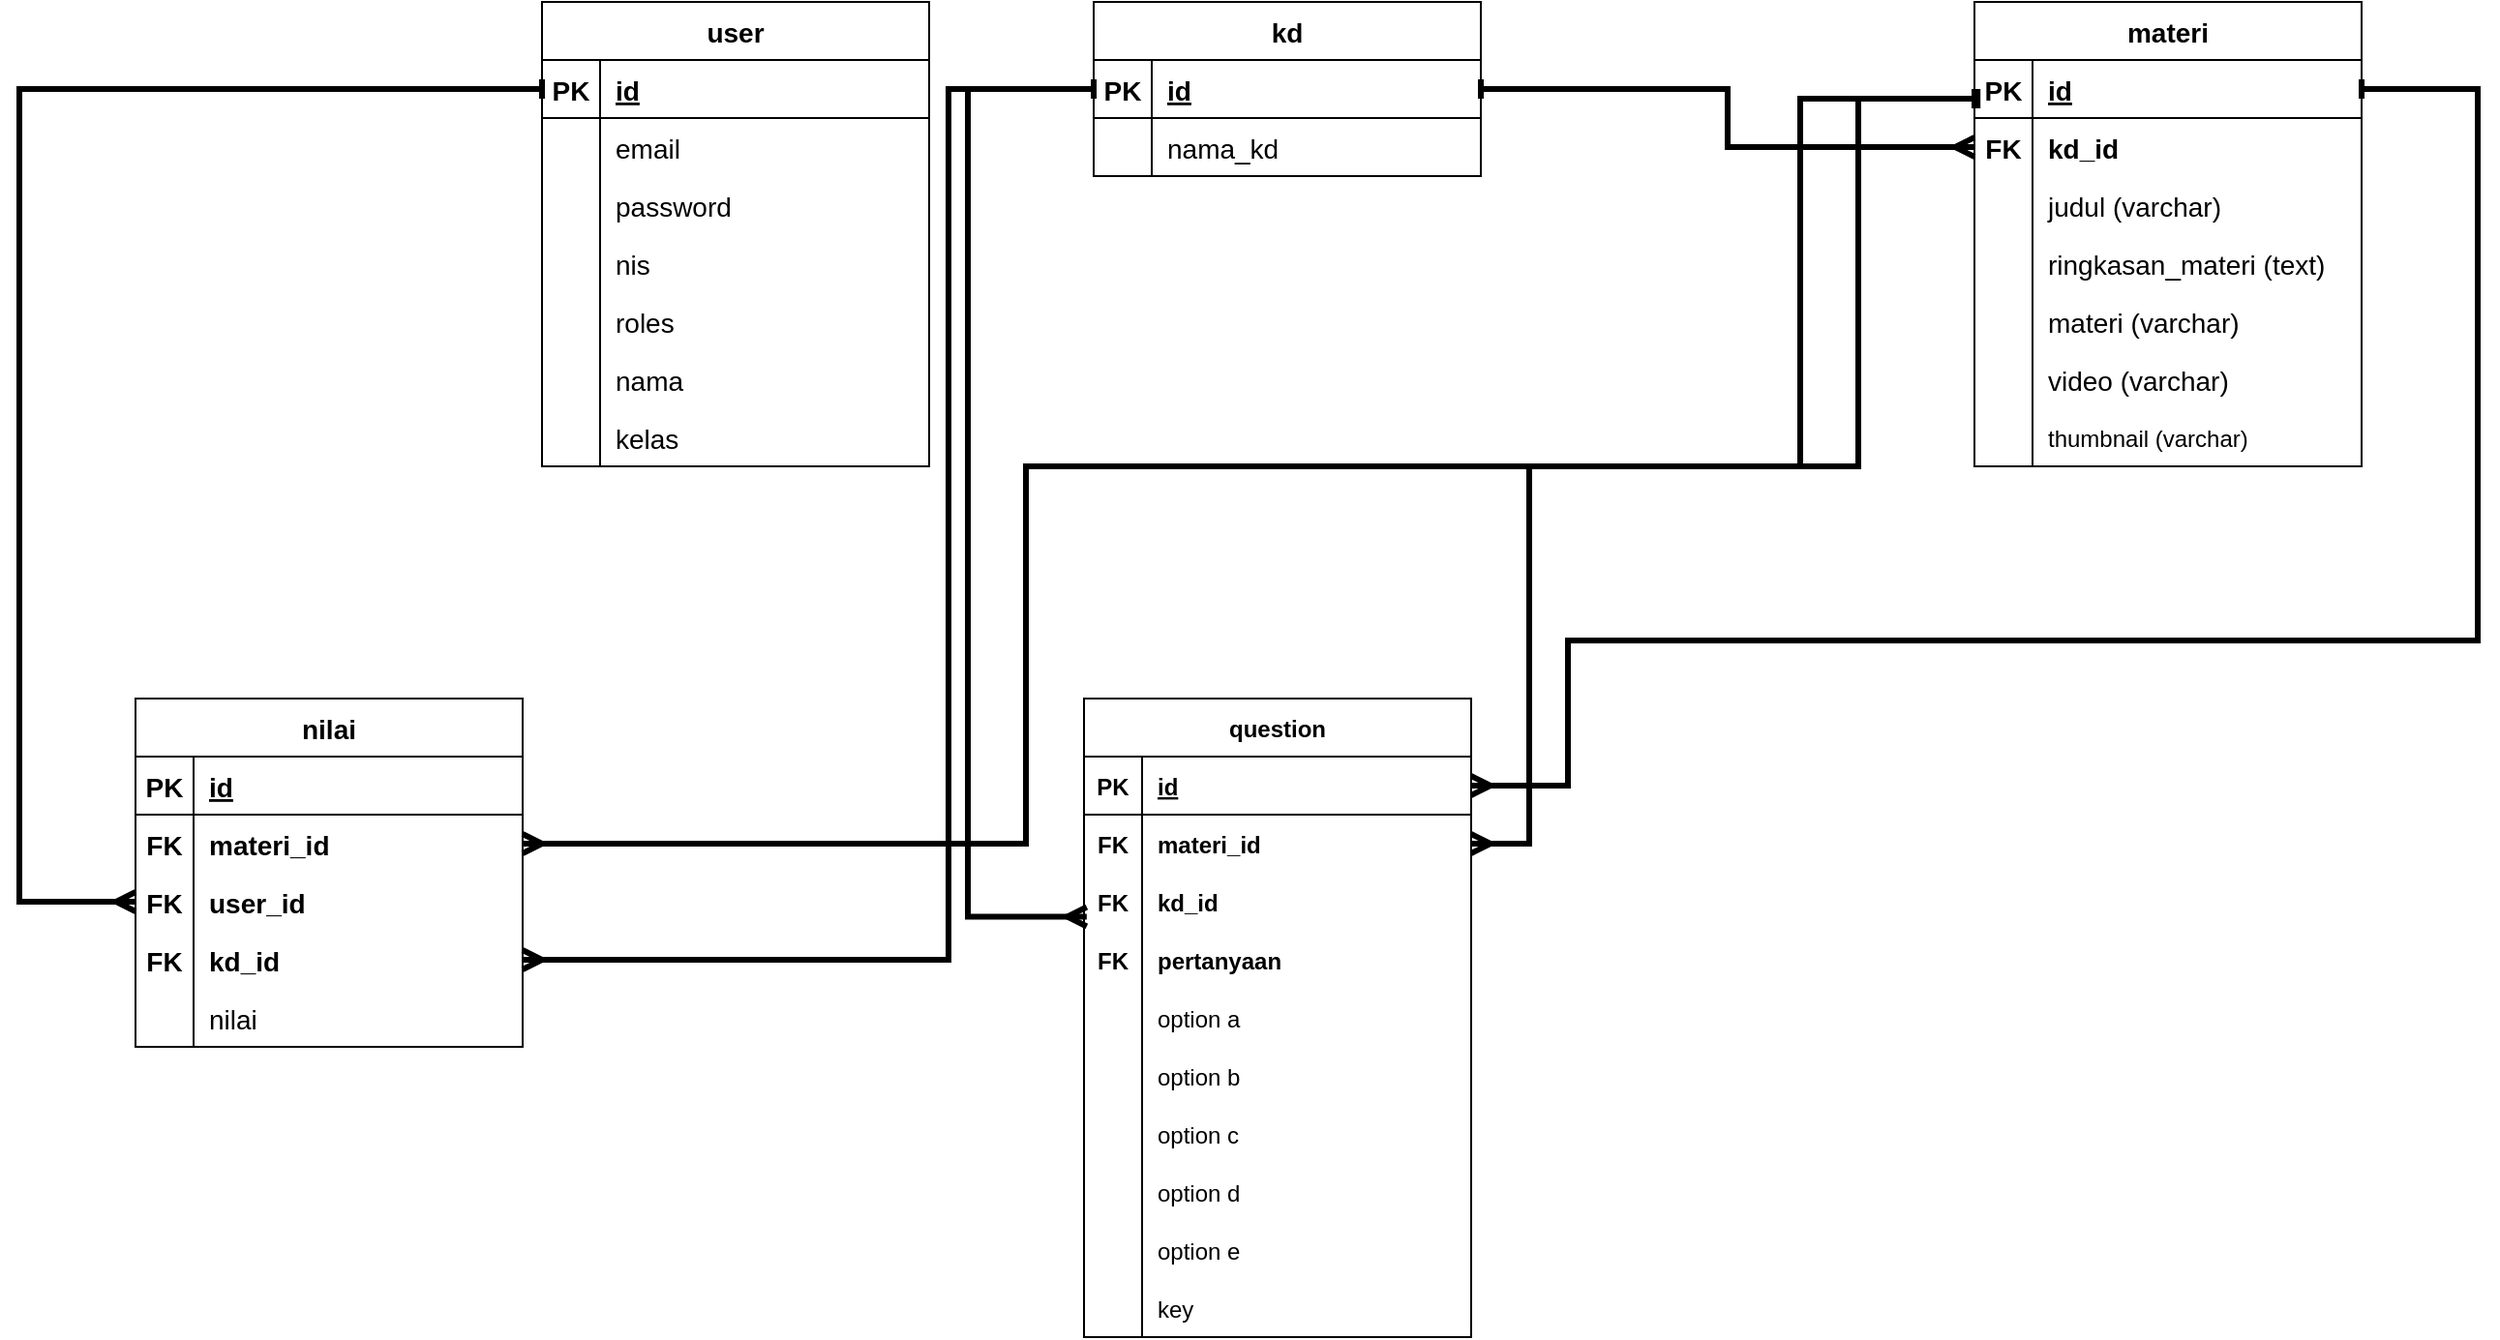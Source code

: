 <mxfile version="16.2.7" type="github">
  <diagram id="auhkhEdHnYrusPeIAhqE" name="Page-1">
    <mxGraphModel dx="2090" dy="703" grid="1" gridSize="10" guides="1" tooltips="1" connect="1" arrows="1" fold="1" page="1" pageScale="1" pageWidth="850" pageHeight="1100" math="0" shadow="0">
      <root>
        <mxCell id="0" />
        <mxCell id="1" parent="0" />
        <mxCell id="r26ibzcgUTYy3HdYwNPF-1" value="user" style="shape=table;startSize=30;container=1;collapsible=1;childLayout=tableLayout;fixedRows=1;rowLines=0;fontStyle=1;align=center;resizeLast=1;fontSize=14;" parent="1" vertex="1">
          <mxGeometry x="40" y="40" width="200" height="240" as="geometry" />
        </mxCell>
        <mxCell id="r26ibzcgUTYy3HdYwNPF-2" value="" style="shape=partialRectangle;collapsible=0;dropTarget=0;pointerEvents=0;fillColor=none;top=0;left=0;bottom=1;right=0;points=[[0,0.5],[1,0.5]];portConstraint=eastwest;fontSize=14;" parent="r26ibzcgUTYy3HdYwNPF-1" vertex="1">
          <mxGeometry y="30" width="200" height="30" as="geometry" />
        </mxCell>
        <mxCell id="r26ibzcgUTYy3HdYwNPF-3" value="PK" style="shape=partialRectangle;connectable=0;fillColor=none;top=0;left=0;bottom=0;right=0;fontStyle=1;overflow=hidden;fontSize=14;" parent="r26ibzcgUTYy3HdYwNPF-2" vertex="1">
          <mxGeometry width="30" height="30" as="geometry">
            <mxRectangle width="30" height="30" as="alternateBounds" />
          </mxGeometry>
        </mxCell>
        <mxCell id="r26ibzcgUTYy3HdYwNPF-4" value="id" style="shape=partialRectangle;connectable=0;fillColor=none;top=0;left=0;bottom=0;right=0;align=left;spacingLeft=6;fontStyle=5;overflow=hidden;fontSize=14;" parent="r26ibzcgUTYy3HdYwNPF-2" vertex="1">
          <mxGeometry x="30" width="170" height="30" as="geometry">
            <mxRectangle width="170" height="30" as="alternateBounds" />
          </mxGeometry>
        </mxCell>
        <mxCell id="r26ibzcgUTYy3HdYwNPF-5" value="" style="shape=partialRectangle;collapsible=0;dropTarget=0;pointerEvents=0;fillColor=none;top=0;left=0;bottom=0;right=0;points=[[0,0.5],[1,0.5]];portConstraint=eastwest;fontSize=14;" parent="r26ibzcgUTYy3HdYwNPF-1" vertex="1">
          <mxGeometry y="60" width="200" height="30" as="geometry" />
        </mxCell>
        <mxCell id="r26ibzcgUTYy3HdYwNPF-6" value="" style="shape=partialRectangle;connectable=0;fillColor=none;top=0;left=0;bottom=0;right=0;editable=1;overflow=hidden;fontSize=14;" parent="r26ibzcgUTYy3HdYwNPF-5" vertex="1">
          <mxGeometry width="30" height="30" as="geometry">
            <mxRectangle width="30" height="30" as="alternateBounds" />
          </mxGeometry>
        </mxCell>
        <mxCell id="r26ibzcgUTYy3HdYwNPF-7" value="email" style="shape=partialRectangle;connectable=0;fillColor=none;top=0;left=0;bottom=0;right=0;align=left;spacingLeft=6;overflow=hidden;fontSize=14;" parent="r26ibzcgUTYy3HdYwNPF-5" vertex="1">
          <mxGeometry x="30" width="170" height="30" as="geometry">
            <mxRectangle width="170" height="30" as="alternateBounds" />
          </mxGeometry>
        </mxCell>
        <mxCell id="r26ibzcgUTYy3HdYwNPF-8" value="" style="shape=partialRectangle;collapsible=0;dropTarget=0;pointerEvents=0;fillColor=none;top=0;left=0;bottom=0;right=0;points=[[0,0.5],[1,0.5]];portConstraint=eastwest;fontSize=14;" parent="r26ibzcgUTYy3HdYwNPF-1" vertex="1">
          <mxGeometry y="90" width="200" height="30" as="geometry" />
        </mxCell>
        <mxCell id="r26ibzcgUTYy3HdYwNPF-9" value="" style="shape=partialRectangle;connectable=0;fillColor=none;top=0;left=0;bottom=0;right=0;editable=1;overflow=hidden;fontSize=14;" parent="r26ibzcgUTYy3HdYwNPF-8" vertex="1">
          <mxGeometry width="30" height="30" as="geometry">
            <mxRectangle width="30" height="30" as="alternateBounds" />
          </mxGeometry>
        </mxCell>
        <mxCell id="r26ibzcgUTYy3HdYwNPF-10" value="password" style="shape=partialRectangle;connectable=0;fillColor=none;top=0;left=0;bottom=0;right=0;align=left;spacingLeft=6;overflow=hidden;fontSize=14;" parent="r26ibzcgUTYy3HdYwNPF-8" vertex="1">
          <mxGeometry x="30" width="170" height="30" as="geometry">
            <mxRectangle width="170" height="30" as="alternateBounds" />
          </mxGeometry>
        </mxCell>
        <mxCell id="r26ibzcgUTYy3HdYwNPF-20" value="" style="shape=partialRectangle;collapsible=0;dropTarget=0;pointerEvents=0;fillColor=none;top=0;left=0;bottom=0;right=0;points=[[0,0.5],[1,0.5]];portConstraint=eastwest;fontSize=14;" parent="r26ibzcgUTYy3HdYwNPF-1" vertex="1">
          <mxGeometry y="120" width="200" height="30" as="geometry" />
        </mxCell>
        <mxCell id="r26ibzcgUTYy3HdYwNPF-21" value="" style="shape=partialRectangle;connectable=0;fillColor=none;top=0;left=0;bottom=0;right=0;editable=1;overflow=hidden;fontSize=14;" parent="r26ibzcgUTYy3HdYwNPF-20" vertex="1">
          <mxGeometry width="30" height="30" as="geometry">
            <mxRectangle width="30" height="30" as="alternateBounds" />
          </mxGeometry>
        </mxCell>
        <mxCell id="r26ibzcgUTYy3HdYwNPF-22" value="nis" style="shape=partialRectangle;connectable=0;fillColor=none;top=0;left=0;bottom=0;right=0;align=left;spacingLeft=6;overflow=hidden;fontSize=14;" parent="r26ibzcgUTYy3HdYwNPF-20" vertex="1">
          <mxGeometry x="30" width="170" height="30" as="geometry">
            <mxRectangle width="170" height="30" as="alternateBounds" />
          </mxGeometry>
        </mxCell>
        <mxCell id="r26ibzcgUTYy3HdYwNPF-11" value="" style="shape=partialRectangle;collapsible=0;dropTarget=0;pointerEvents=0;fillColor=none;top=0;left=0;bottom=0;right=0;points=[[0,0.5],[1,0.5]];portConstraint=eastwest;fontSize=14;" parent="r26ibzcgUTYy3HdYwNPF-1" vertex="1">
          <mxGeometry y="150" width="200" height="30" as="geometry" />
        </mxCell>
        <mxCell id="r26ibzcgUTYy3HdYwNPF-12" value="" style="shape=partialRectangle;connectable=0;fillColor=none;top=0;left=0;bottom=0;right=0;editable=1;overflow=hidden;fontSize=14;" parent="r26ibzcgUTYy3HdYwNPF-11" vertex="1">
          <mxGeometry width="30" height="30" as="geometry">
            <mxRectangle width="30" height="30" as="alternateBounds" />
          </mxGeometry>
        </mxCell>
        <mxCell id="r26ibzcgUTYy3HdYwNPF-13" value="roles" style="shape=partialRectangle;connectable=0;fillColor=none;top=0;left=0;bottom=0;right=0;align=left;spacingLeft=6;overflow=hidden;fontSize=14;" parent="r26ibzcgUTYy3HdYwNPF-11" vertex="1">
          <mxGeometry x="30" width="170" height="30" as="geometry">
            <mxRectangle width="170" height="30" as="alternateBounds" />
          </mxGeometry>
        </mxCell>
        <mxCell id="r26ibzcgUTYy3HdYwNPF-17" value="" style="shape=partialRectangle;collapsible=0;dropTarget=0;pointerEvents=0;fillColor=none;top=0;left=0;bottom=0;right=0;points=[[0,0.5],[1,0.5]];portConstraint=eastwest;fontSize=14;" parent="r26ibzcgUTYy3HdYwNPF-1" vertex="1">
          <mxGeometry y="180" width="200" height="30" as="geometry" />
        </mxCell>
        <mxCell id="r26ibzcgUTYy3HdYwNPF-18" value="" style="shape=partialRectangle;connectable=0;fillColor=none;top=0;left=0;bottom=0;right=0;editable=1;overflow=hidden;fontSize=14;" parent="r26ibzcgUTYy3HdYwNPF-17" vertex="1">
          <mxGeometry width="30" height="30" as="geometry">
            <mxRectangle width="30" height="30" as="alternateBounds" />
          </mxGeometry>
        </mxCell>
        <mxCell id="r26ibzcgUTYy3HdYwNPF-19" value="nama" style="shape=partialRectangle;connectable=0;fillColor=none;top=0;left=0;bottom=0;right=0;align=left;spacingLeft=6;overflow=hidden;fontSize=14;" parent="r26ibzcgUTYy3HdYwNPF-17" vertex="1">
          <mxGeometry x="30" width="170" height="30" as="geometry">
            <mxRectangle width="170" height="30" as="alternateBounds" />
          </mxGeometry>
        </mxCell>
        <mxCell id="r26ibzcgUTYy3HdYwNPF-14" value="" style="shape=partialRectangle;collapsible=0;dropTarget=0;pointerEvents=0;fillColor=none;top=0;left=0;bottom=0;right=0;points=[[0,0.5],[1,0.5]];portConstraint=eastwest;fontSize=14;" parent="r26ibzcgUTYy3HdYwNPF-1" vertex="1">
          <mxGeometry y="210" width="200" height="30" as="geometry" />
        </mxCell>
        <mxCell id="r26ibzcgUTYy3HdYwNPF-15" value="" style="shape=partialRectangle;connectable=0;fillColor=none;top=0;left=0;bottom=0;right=0;editable=1;overflow=hidden;fontSize=14;" parent="r26ibzcgUTYy3HdYwNPF-14" vertex="1">
          <mxGeometry width="30" height="30" as="geometry">
            <mxRectangle width="30" height="30" as="alternateBounds" />
          </mxGeometry>
        </mxCell>
        <mxCell id="r26ibzcgUTYy3HdYwNPF-16" value="kelas" style="shape=partialRectangle;connectable=0;fillColor=none;top=0;left=0;bottom=0;right=0;align=left;spacingLeft=6;overflow=hidden;fontSize=14;" parent="r26ibzcgUTYy3HdYwNPF-14" vertex="1">
          <mxGeometry x="30" width="170" height="30" as="geometry">
            <mxRectangle width="170" height="30" as="alternateBounds" />
          </mxGeometry>
        </mxCell>
        <mxCell id="r26ibzcgUTYy3HdYwNPF-23" value="kd" style="shape=table;startSize=30;container=1;collapsible=1;childLayout=tableLayout;fixedRows=1;rowLines=0;fontStyle=1;align=center;resizeLast=1;fontSize=14;" parent="1" vertex="1">
          <mxGeometry x="325" y="40" width="200" height="90" as="geometry" />
        </mxCell>
        <mxCell id="r26ibzcgUTYy3HdYwNPF-24" value="" style="shape=partialRectangle;collapsible=0;dropTarget=0;pointerEvents=0;fillColor=none;top=0;left=0;bottom=1;right=0;points=[[0,0.5],[1,0.5]];portConstraint=eastwest;fontSize=14;" parent="r26ibzcgUTYy3HdYwNPF-23" vertex="1">
          <mxGeometry y="30" width="200" height="30" as="geometry" />
        </mxCell>
        <mxCell id="r26ibzcgUTYy3HdYwNPF-25" value="PK" style="shape=partialRectangle;connectable=0;fillColor=none;top=0;left=0;bottom=0;right=0;fontStyle=1;overflow=hidden;fontSize=14;" parent="r26ibzcgUTYy3HdYwNPF-24" vertex="1">
          <mxGeometry width="30" height="30" as="geometry">
            <mxRectangle width="30" height="30" as="alternateBounds" />
          </mxGeometry>
        </mxCell>
        <mxCell id="r26ibzcgUTYy3HdYwNPF-26" value="id" style="shape=partialRectangle;connectable=0;fillColor=none;top=0;left=0;bottom=0;right=0;align=left;spacingLeft=6;fontStyle=5;overflow=hidden;fontSize=14;" parent="r26ibzcgUTYy3HdYwNPF-24" vertex="1">
          <mxGeometry x="30" width="170" height="30" as="geometry">
            <mxRectangle width="170" height="30" as="alternateBounds" />
          </mxGeometry>
        </mxCell>
        <mxCell id="r26ibzcgUTYy3HdYwNPF-27" value="" style="shape=partialRectangle;collapsible=0;dropTarget=0;pointerEvents=0;fillColor=none;top=0;left=0;bottom=0;right=0;points=[[0,0.5],[1,0.5]];portConstraint=eastwest;fontSize=14;" parent="r26ibzcgUTYy3HdYwNPF-23" vertex="1">
          <mxGeometry y="60" width="200" height="30" as="geometry" />
        </mxCell>
        <mxCell id="r26ibzcgUTYy3HdYwNPF-28" value="" style="shape=partialRectangle;connectable=0;fillColor=none;top=0;left=0;bottom=0;right=0;editable=1;overflow=hidden;fontSize=14;" parent="r26ibzcgUTYy3HdYwNPF-27" vertex="1">
          <mxGeometry width="30" height="30" as="geometry">
            <mxRectangle width="30" height="30" as="alternateBounds" />
          </mxGeometry>
        </mxCell>
        <mxCell id="r26ibzcgUTYy3HdYwNPF-29" value="nama_kd" style="shape=partialRectangle;connectable=0;fillColor=none;top=0;left=0;bottom=0;right=0;align=left;spacingLeft=6;overflow=hidden;fontSize=14;" parent="r26ibzcgUTYy3HdYwNPF-27" vertex="1">
          <mxGeometry x="30" width="170" height="30" as="geometry">
            <mxRectangle width="170" height="30" as="alternateBounds" />
          </mxGeometry>
        </mxCell>
        <mxCell id="r26ibzcgUTYy3HdYwNPF-36" value="materi" style="shape=table;startSize=30;container=1;collapsible=1;childLayout=tableLayout;fixedRows=1;rowLines=0;fontStyle=1;align=center;resizeLast=1;fontSize=14;" parent="1" vertex="1">
          <mxGeometry x="780" y="40" width="200" height="240" as="geometry" />
        </mxCell>
        <mxCell id="r26ibzcgUTYy3HdYwNPF-37" value="" style="shape=partialRectangle;collapsible=0;dropTarget=0;pointerEvents=0;fillColor=none;top=0;left=0;bottom=1;right=0;points=[[0,0.5],[1,0.5]];portConstraint=eastwest;fontSize=14;" parent="r26ibzcgUTYy3HdYwNPF-36" vertex="1">
          <mxGeometry y="30" width="200" height="30" as="geometry" />
        </mxCell>
        <mxCell id="r26ibzcgUTYy3HdYwNPF-38" value="PK" style="shape=partialRectangle;connectable=0;fillColor=none;top=0;left=0;bottom=0;right=0;fontStyle=1;overflow=hidden;fontSize=14;" parent="r26ibzcgUTYy3HdYwNPF-37" vertex="1">
          <mxGeometry width="30" height="30" as="geometry">
            <mxRectangle width="30" height="30" as="alternateBounds" />
          </mxGeometry>
        </mxCell>
        <mxCell id="r26ibzcgUTYy3HdYwNPF-39" value="id" style="shape=partialRectangle;connectable=0;fillColor=none;top=0;left=0;bottom=0;right=0;align=left;spacingLeft=6;fontStyle=5;overflow=hidden;fontSize=14;" parent="r26ibzcgUTYy3HdYwNPF-37" vertex="1">
          <mxGeometry x="30" width="170" height="30" as="geometry">
            <mxRectangle width="170" height="30" as="alternateBounds" />
          </mxGeometry>
        </mxCell>
        <mxCell id="r26ibzcgUTYy3HdYwNPF-40" value="" style="shape=partialRectangle;collapsible=0;dropTarget=0;pointerEvents=0;fillColor=none;top=0;left=0;bottom=0;right=0;points=[[0,0.5],[1,0.5]];portConstraint=eastwest;fontSize=14;" parent="r26ibzcgUTYy3HdYwNPF-36" vertex="1">
          <mxGeometry y="60" width="200" height="30" as="geometry" />
        </mxCell>
        <mxCell id="r26ibzcgUTYy3HdYwNPF-41" value="FK" style="shape=partialRectangle;connectable=0;fillColor=none;top=0;left=0;bottom=0;right=0;editable=1;overflow=hidden;fontStyle=1;fontSize=14;" parent="r26ibzcgUTYy3HdYwNPF-40" vertex="1">
          <mxGeometry width="30" height="30" as="geometry">
            <mxRectangle width="30" height="30" as="alternateBounds" />
          </mxGeometry>
        </mxCell>
        <mxCell id="r26ibzcgUTYy3HdYwNPF-42" value="kd_id" style="shape=partialRectangle;connectable=0;fillColor=none;top=0;left=0;bottom=0;right=0;align=left;spacingLeft=6;overflow=hidden;fontStyle=1;fontSize=14;" parent="r26ibzcgUTYy3HdYwNPF-40" vertex="1">
          <mxGeometry x="30" width="170" height="30" as="geometry">
            <mxRectangle width="170" height="30" as="alternateBounds" />
          </mxGeometry>
        </mxCell>
        <mxCell id="r26ibzcgUTYy3HdYwNPF-43" value="" style="shape=partialRectangle;collapsible=0;dropTarget=0;pointerEvents=0;fillColor=none;top=0;left=0;bottom=0;right=0;points=[[0,0.5],[1,0.5]];portConstraint=eastwest;fontSize=14;" parent="r26ibzcgUTYy3HdYwNPF-36" vertex="1">
          <mxGeometry y="90" width="200" height="30" as="geometry" />
        </mxCell>
        <mxCell id="r26ibzcgUTYy3HdYwNPF-44" value="" style="shape=partialRectangle;connectable=0;fillColor=none;top=0;left=0;bottom=0;right=0;editable=1;overflow=hidden;fontSize=14;" parent="r26ibzcgUTYy3HdYwNPF-43" vertex="1">
          <mxGeometry width="30" height="30" as="geometry">
            <mxRectangle width="30" height="30" as="alternateBounds" />
          </mxGeometry>
        </mxCell>
        <mxCell id="r26ibzcgUTYy3HdYwNPF-45" value="judul (varchar)" style="shape=partialRectangle;connectable=0;fillColor=none;top=0;left=0;bottom=0;right=0;align=left;spacingLeft=6;overflow=hidden;fontSize=14;" parent="r26ibzcgUTYy3HdYwNPF-43" vertex="1">
          <mxGeometry x="30" width="170" height="30" as="geometry">
            <mxRectangle width="170" height="30" as="alternateBounds" />
          </mxGeometry>
        </mxCell>
        <mxCell id="r26ibzcgUTYy3HdYwNPF-46" value="" style="shape=partialRectangle;collapsible=0;dropTarget=0;pointerEvents=0;fillColor=none;top=0;left=0;bottom=0;right=0;points=[[0,0.5],[1,0.5]];portConstraint=eastwest;fontSize=14;" parent="r26ibzcgUTYy3HdYwNPF-36" vertex="1">
          <mxGeometry y="120" width="200" height="30" as="geometry" />
        </mxCell>
        <mxCell id="r26ibzcgUTYy3HdYwNPF-47" value="" style="shape=partialRectangle;connectable=0;fillColor=none;top=0;left=0;bottom=0;right=0;editable=1;overflow=hidden;fontSize=14;" parent="r26ibzcgUTYy3HdYwNPF-46" vertex="1">
          <mxGeometry width="30" height="30" as="geometry">
            <mxRectangle width="30" height="30" as="alternateBounds" />
          </mxGeometry>
        </mxCell>
        <mxCell id="r26ibzcgUTYy3HdYwNPF-48" value="ringkasan_materi (text)" style="shape=partialRectangle;connectable=0;fillColor=none;top=0;left=0;bottom=0;right=0;align=left;spacingLeft=6;overflow=hidden;fontSize=14;" parent="r26ibzcgUTYy3HdYwNPF-46" vertex="1">
          <mxGeometry x="30" width="170" height="30" as="geometry">
            <mxRectangle width="170" height="30" as="alternateBounds" />
          </mxGeometry>
        </mxCell>
        <mxCell id="r26ibzcgUTYy3HdYwNPF-49" value="" style="shape=partialRectangle;collapsible=0;dropTarget=0;pointerEvents=0;fillColor=none;top=0;left=0;bottom=0;right=0;points=[[0,0.5],[1,0.5]];portConstraint=eastwest;fontSize=14;" parent="r26ibzcgUTYy3HdYwNPF-36" vertex="1">
          <mxGeometry y="150" width="200" height="30" as="geometry" />
        </mxCell>
        <mxCell id="r26ibzcgUTYy3HdYwNPF-50" value="" style="shape=partialRectangle;connectable=0;fillColor=none;top=0;left=0;bottom=0;right=0;editable=1;overflow=hidden;fontSize=14;" parent="r26ibzcgUTYy3HdYwNPF-49" vertex="1">
          <mxGeometry width="30" height="30" as="geometry">
            <mxRectangle width="30" height="30" as="alternateBounds" />
          </mxGeometry>
        </mxCell>
        <mxCell id="r26ibzcgUTYy3HdYwNPF-51" value="materi (varchar)" style="shape=partialRectangle;connectable=0;fillColor=none;top=0;left=0;bottom=0;right=0;align=left;spacingLeft=6;overflow=hidden;fontSize=14;" parent="r26ibzcgUTYy3HdYwNPF-49" vertex="1">
          <mxGeometry x="30" width="170" height="30" as="geometry">
            <mxRectangle width="170" height="30" as="alternateBounds" />
          </mxGeometry>
        </mxCell>
        <mxCell id="r26ibzcgUTYy3HdYwNPF-52" value="" style="shape=partialRectangle;collapsible=0;dropTarget=0;pointerEvents=0;fillColor=none;top=0;left=0;bottom=0;right=0;points=[[0,0.5],[1,0.5]];portConstraint=eastwest;fontSize=14;" parent="r26ibzcgUTYy3HdYwNPF-36" vertex="1">
          <mxGeometry y="180" width="200" height="30" as="geometry" />
        </mxCell>
        <mxCell id="r26ibzcgUTYy3HdYwNPF-53" value="" style="shape=partialRectangle;connectable=0;fillColor=none;top=0;left=0;bottom=0;right=0;editable=1;overflow=hidden;fontSize=14;" parent="r26ibzcgUTYy3HdYwNPF-52" vertex="1">
          <mxGeometry width="30" height="30" as="geometry">
            <mxRectangle width="30" height="30" as="alternateBounds" />
          </mxGeometry>
        </mxCell>
        <mxCell id="r26ibzcgUTYy3HdYwNPF-54" value="video (varchar)" style="shape=partialRectangle;connectable=0;fillColor=none;top=0;left=0;bottom=0;right=0;align=left;spacingLeft=6;overflow=hidden;fontSize=14;" parent="r26ibzcgUTYy3HdYwNPF-52" vertex="1">
          <mxGeometry x="30" width="170" height="30" as="geometry">
            <mxRectangle width="170" height="30" as="alternateBounds" />
          </mxGeometry>
        </mxCell>
        <mxCell id="muY0IJirJYRWVYOzFXgr-1" value="" style="shape=partialRectangle;collapsible=0;dropTarget=0;pointerEvents=0;fillColor=none;top=0;left=0;bottom=0;right=0;points=[[0,0.5],[1,0.5]];portConstraint=eastwest;" parent="r26ibzcgUTYy3HdYwNPF-36" vertex="1">
          <mxGeometry y="210" width="200" height="30" as="geometry" />
        </mxCell>
        <mxCell id="muY0IJirJYRWVYOzFXgr-2" value="" style="shape=partialRectangle;connectable=0;fillColor=none;top=0;left=0;bottom=0;right=0;fontStyle=0;overflow=hidden;" parent="muY0IJirJYRWVYOzFXgr-1" vertex="1">
          <mxGeometry width="30" height="30" as="geometry">
            <mxRectangle width="30" height="30" as="alternateBounds" />
          </mxGeometry>
        </mxCell>
        <mxCell id="muY0IJirJYRWVYOzFXgr-3" value="thumbnail (varchar)" style="shape=partialRectangle;connectable=0;fillColor=none;top=0;left=0;bottom=0;right=0;align=left;spacingLeft=6;fontStyle=0;overflow=hidden;" parent="muY0IJirJYRWVYOzFXgr-1" vertex="1">
          <mxGeometry x="30" width="170" height="30" as="geometry">
            <mxRectangle width="170" height="30" as="alternateBounds" />
          </mxGeometry>
        </mxCell>
        <mxCell id="r26ibzcgUTYy3HdYwNPF-86" value="nilai" style="shape=table;startSize=30;container=1;collapsible=1;childLayout=tableLayout;fixedRows=1;rowLines=0;fontStyle=1;align=center;resizeLast=1;fontSize=14;" parent="1" vertex="1">
          <mxGeometry x="-170" y="400" width="200" height="180" as="geometry" />
        </mxCell>
        <mxCell id="r26ibzcgUTYy3HdYwNPF-87" value="" style="shape=partialRectangle;collapsible=0;dropTarget=0;pointerEvents=0;fillColor=none;top=0;left=0;bottom=1;right=0;points=[[0,0.5],[1,0.5]];portConstraint=eastwest;fontSize=14;" parent="r26ibzcgUTYy3HdYwNPF-86" vertex="1">
          <mxGeometry y="30" width="200" height="30" as="geometry" />
        </mxCell>
        <mxCell id="r26ibzcgUTYy3HdYwNPF-88" value="PK" style="shape=partialRectangle;connectable=0;fillColor=none;top=0;left=0;bottom=0;right=0;fontStyle=1;overflow=hidden;fontSize=14;" parent="r26ibzcgUTYy3HdYwNPF-87" vertex="1">
          <mxGeometry width="30" height="30" as="geometry">
            <mxRectangle width="30" height="30" as="alternateBounds" />
          </mxGeometry>
        </mxCell>
        <mxCell id="r26ibzcgUTYy3HdYwNPF-89" value="id" style="shape=partialRectangle;connectable=0;fillColor=none;top=0;left=0;bottom=0;right=0;align=left;spacingLeft=6;fontStyle=5;overflow=hidden;fontSize=14;" parent="r26ibzcgUTYy3HdYwNPF-87" vertex="1">
          <mxGeometry x="30" width="170" height="30" as="geometry">
            <mxRectangle width="170" height="30" as="alternateBounds" />
          </mxGeometry>
        </mxCell>
        <mxCell id="r26ibzcgUTYy3HdYwNPF-90" value="" style="shape=partialRectangle;collapsible=0;dropTarget=0;pointerEvents=0;fillColor=none;top=0;left=0;bottom=0;right=0;points=[[0,0.5],[1,0.5]];portConstraint=eastwest;fontSize=14;" parent="r26ibzcgUTYy3HdYwNPF-86" vertex="1">
          <mxGeometry y="60" width="200" height="30" as="geometry" />
        </mxCell>
        <UserObject label="FK" link="http://media-backend.test" id="r26ibzcgUTYy3HdYwNPF-91">
          <mxCell style="shape=partialRectangle;connectable=0;fillColor=none;top=0;left=0;bottom=0;right=0;editable=1;overflow=hidden;fontStyle=1;fontSize=14;" parent="r26ibzcgUTYy3HdYwNPF-90" vertex="1">
            <mxGeometry width="30" height="30" as="geometry">
              <mxRectangle width="30" height="30" as="alternateBounds" />
            </mxGeometry>
          </mxCell>
        </UserObject>
        <mxCell id="r26ibzcgUTYy3HdYwNPF-92" value="materi_id" style="shape=partialRectangle;connectable=0;fillColor=none;top=0;left=0;bottom=0;right=0;align=left;spacingLeft=6;overflow=hidden;fontStyle=1;fontSize=14;" parent="r26ibzcgUTYy3HdYwNPF-90" vertex="1">
          <mxGeometry x="30" width="170" height="30" as="geometry">
            <mxRectangle width="170" height="30" as="alternateBounds" />
          </mxGeometry>
        </mxCell>
        <mxCell id="r26ibzcgUTYy3HdYwNPF-93" value="" style="shape=partialRectangle;collapsible=0;dropTarget=0;pointerEvents=0;fillColor=none;top=0;left=0;bottom=0;right=0;points=[[0,0.5],[1,0.5]];portConstraint=eastwest;fontSize=14;" parent="r26ibzcgUTYy3HdYwNPF-86" vertex="1">
          <mxGeometry y="90" width="200" height="30" as="geometry" />
        </mxCell>
        <mxCell id="r26ibzcgUTYy3HdYwNPF-94" value="FK" style="shape=partialRectangle;connectable=0;fillColor=none;top=0;left=0;bottom=0;right=0;editable=1;overflow=hidden;fontStyle=1;fontSize=14;" parent="r26ibzcgUTYy3HdYwNPF-93" vertex="1">
          <mxGeometry width="30" height="30" as="geometry">
            <mxRectangle width="30" height="30" as="alternateBounds" />
          </mxGeometry>
        </mxCell>
        <mxCell id="r26ibzcgUTYy3HdYwNPF-95" value="user_id" style="shape=partialRectangle;connectable=0;fillColor=none;top=0;left=0;bottom=0;right=0;align=left;spacingLeft=6;overflow=hidden;fontStyle=1;fontSize=14;" parent="r26ibzcgUTYy3HdYwNPF-93" vertex="1">
          <mxGeometry x="30" width="170" height="30" as="geometry">
            <mxRectangle width="170" height="30" as="alternateBounds" />
          </mxGeometry>
        </mxCell>
        <mxCell id="r26ibzcgUTYy3HdYwNPF-100" value="" style="shape=partialRectangle;collapsible=0;dropTarget=0;pointerEvents=0;fillColor=none;top=0;left=0;bottom=0;right=0;points=[[0,0.5],[1,0.5]];portConstraint=eastwest;fontSize=14;" parent="r26ibzcgUTYy3HdYwNPF-86" vertex="1">
          <mxGeometry y="120" width="200" height="30" as="geometry" />
        </mxCell>
        <mxCell id="r26ibzcgUTYy3HdYwNPF-101" value="FK" style="shape=partialRectangle;connectable=0;fillColor=none;top=0;left=0;bottom=0;right=0;editable=1;overflow=hidden;fontStyle=1;fontSize=14;" parent="r26ibzcgUTYy3HdYwNPF-100" vertex="1">
          <mxGeometry width="30" height="30" as="geometry">
            <mxRectangle width="30" height="30" as="alternateBounds" />
          </mxGeometry>
        </mxCell>
        <mxCell id="r26ibzcgUTYy3HdYwNPF-102" value="kd_id" style="shape=partialRectangle;connectable=0;fillColor=none;top=0;left=0;bottom=0;right=0;align=left;spacingLeft=6;overflow=hidden;fontStyle=1;fontSize=14;" parent="r26ibzcgUTYy3HdYwNPF-100" vertex="1">
          <mxGeometry x="30" width="170" height="30" as="geometry">
            <mxRectangle width="170" height="30" as="alternateBounds" />
          </mxGeometry>
        </mxCell>
        <mxCell id="r26ibzcgUTYy3HdYwNPF-96" value="" style="shape=partialRectangle;collapsible=0;dropTarget=0;pointerEvents=0;fillColor=none;top=0;left=0;bottom=0;right=0;points=[[0,0.5],[1,0.5]];portConstraint=eastwest;fontSize=14;" parent="r26ibzcgUTYy3HdYwNPF-86" vertex="1">
          <mxGeometry y="150" width="200" height="30" as="geometry" />
        </mxCell>
        <mxCell id="r26ibzcgUTYy3HdYwNPF-97" value="" style="shape=partialRectangle;connectable=0;fillColor=none;top=0;left=0;bottom=0;right=0;editable=1;overflow=hidden;fontStyle=1;fontSize=14;" parent="r26ibzcgUTYy3HdYwNPF-96" vertex="1">
          <mxGeometry width="30" height="30" as="geometry">
            <mxRectangle width="30" height="30" as="alternateBounds" />
          </mxGeometry>
        </mxCell>
        <mxCell id="r26ibzcgUTYy3HdYwNPF-98" value="nilai" style="shape=partialRectangle;connectable=0;fillColor=none;top=0;left=0;bottom=0;right=0;align=left;spacingLeft=6;overflow=hidden;fontStyle=0;fontSize=14;" parent="r26ibzcgUTYy3HdYwNPF-96" vertex="1">
          <mxGeometry x="30" width="170" height="30" as="geometry">
            <mxRectangle width="170" height="30" as="alternateBounds" />
          </mxGeometry>
        </mxCell>
        <mxCell id="kPCLt8e9SnufOxlzqdIz-5" value="question" style="shape=table;startSize=30;container=1;collapsible=1;childLayout=tableLayout;fixedRows=1;rowLines=0;fontStyle=1;align=center;resizeLast=1;" parent="1" vertex="1">
          <mxGeometry x="320" y="400" width="200" height="330" as="geometry" />
        </mxCell>
        <mxCell id="kPCLt8e9SnufOxlzqdIz-6" value="" style="shape=tableRow;horizontal=0;startSize=0;swimlaneHead=0;swimlaneBody=0;fillColor=none;collapsible=0;dropTarget=0;points=[[0,0.5],[1,0.5]];portConstraint=eastwest;top=0;left=0;right=0;bottom=1;" parent="kPCLt8e9SnufOxlzqdIz-5" vertex="1">
          <mxGeometry y="30" width="200" height="30" as="geometry" />
        </mxCell>
        <mxCell id="kPCLt8e9SnufOxlzqdIz-7" value="PK" style="shape=partialRectangle;connectable=0;fillColor=none;top=0;left=0;bottom=0;right=0;fontStyle=1;overflow=hidden;" parent="kPCLt8e9SnufOxlzqdIz-6" vertex="1">
          <mxGeometry width="30" height="30" as="geometry">
            <mxRectangle width="30" height="30" as="alternateBounds" />
          </mxGeometry>
        </mxCell>
        <mxCell id="kPCLt8e9SnufOxlzqdIz-8" value="id" style="shape=partialRectangle;connectable=0;fillColor=none;top=0;left=0;bottom=0;right=0;align=left;spacingLeft=6;fontStyle=5;overflow=hidden;" parent="kPCLt8e9SnufOxlzqdIz-6" vertex="1">
          <mxGeometry x="30" width="170" height="30" as="geometry">
            <mxRectangle width="170" height="30" as="alternateBounds" />
          </mxGeometry>
        </mxCell>
        <mxCell id="kPCLt8e9SnufOxlzqdIz-9" value="" style="shape=tableRow;horizontal=0;startSize=0;swimlaneHead=0;swimlaneBody=0;fillColor=none;collapsible=0;dropTarget=0;points=[[0,0.5],[1,0.5]];portConstraint=eastwest;top=0;left=0;right=0;bottom=0;" parent="kPCLt8e9SnufOxlzqdIz-5" vertex="1">
          <mxGeometry y="60" width="200" height="30" as="geometry" />
        </mxCell>
        <mxCell id="kPCLt8e9SnufOxlzqdIz-10" value="FK" style="shape=partialRectangle;connectable=0;fillColor=none;top=0;left=0;bottom=0;right=0;editable=1;overflow=hidden;fontStyle=1" parent="kPCLt8e9SnufOxlzqdIz-9" vertex="1">
          <mxGeometry width="30" height="30" as="geometry">
            <mxRectangle width="30" height="30" as="alternateBounds" />
          </mxGeometry>
        </mxCell>
        <mxCell id="kPCLt8e9SnufOxlzqdIz-11" value="materi_id" style="shape=partialRectangle;connectable=0;fillColor=none;top=0;left=0;bottom=0;right=0;align=left;spacingLeft=6;overflow=hidden;fontStyle=1" parent="kPCLt8e9SnufOxlzqdIz-9" vertex="1">
          <mxGeometry x="30" width="170" height="30" as="geometry">
            <mxRectangle width="170" height="30" as="alternateBounds" />
          </mxGeometry>
        </mxCell>
        <mxCell id="kPCLt8e9SnufOxlzqdIz-12" value="" style="shape=tableRow;horizontal=0;startSize=0;swimlaneHead=0;swimlaneBody=0;fillColor=none;collapsible=0;dropTarget=0;points=[[0,0.5],[1,0.5]];portConstraint=eastwest;top=0;left=0;right=0;bottom=0;fontStyle=1" parent="kPCLt8e9SnufOxlzqdIz-5" vertex="1">
          <mxGeometry y="90" width="200" height="30" as="geometry" />
        </mxCell>
        <mxCell id="kPCLt8e9SnufOxlzqdIz-13" value="FK" style="shape=partialRectangle;connectable=0;fillColor=none;top=0;left=0;bottom=0;right=0;editable=1;overflow=hidden;fontStyle=1" parent="kPCLt8e9SnufOxlzqdIz-12" vertex="1">
          <mxGeometry width="30" height="30" as="geometry">
            <mxRectangle width="30" height="30" as="alternateBounds" />
          </mxGeometry>
        </mxCell>
        <mxCell id="kPCLt8e9SnufOxlzqdIz-14" value="kd_id" style="shape=partialRectangle;connectable=0;fillColor=none;top=0;left=0;bottom=0;right=0;align=left;spacingLeft=6;overflow=hidden;fontStyle=1" parent="kPCLt8e9SnufOxlzqdIz-12" vertex="1">
          <mxGeometry x="30" width="170" height="30" as="geometry">
            <mxRectangle width="170" height="30" as="alternateBounds" />
          </mxGeometry>
        </mxCell>
        <mxCell id="kPCLt8e9SnufOxlzqdIz-18" value="" style="shape=tableRow;horizontal=0;startSize=0;swimlaneHead=0;swimlaneBody=0;fillColor=none;collapsible=0;dropTarget=0;points=[[0,0.5],[1,0.5]];portConstraint=eastwest;top=0;left=0;right=0;bottom=0;fontStyle=0" parent="kPCLt8e9SnufOxlzqdIz-5" vertex="1">
          <mxGeometry y="120" width="200" height="30" as="geometry" />
        </mxCell>
        <mxCell id="kPCLt8e9SnufOxlzqdIz-19" value="FK" style="shape=partialRectangle;connectable=0;fillColor=none;top=0;left=0;bottom=0;right=0;fontStyle=1;overflow=hidden;" parent="kPCLt8e9SnufOxlzqdIz-18" vertex="1">
          <mxGeometry width="30" height="30" as="geometry">
            <mxRectangle width="30" height="30" as="alternateBounds" />
          </mxGeometry>
        </mxCell>
        <mxCell id="kPCLt8e9SnufOxlzqdIz-20" value="pertanyaan" style="shape=partialRectangle;connectable=0;fillColor=none;top=0;left=0;bottom=0;right=0;align=left;spacingLeft=6;fontStyle=1;overflow=hidden;" parent="kPCLt8e9SnufOxlzqdIz-18" vertex="1">
          <mxGeometry x="30" width="170" height="30" as="geometry">
            <mxRectangle width="170" height="30" as="alternateBounds" />
          </mxGeometry>
        </mxCell>
        <mxCell id="kPCLt8e9SnufOxlzqdIz-15" value="" style="shape=tableRow;horizontal=0;startSize=0;swimlaneHead=0;swimlaneBody=0;fillColor=none;collapsible=0;dropTarget=0;points=[[0,0.5],[1,0.5]];portConstraint=eastwest;top=0;left=0;right=0;bottom=0;" parent="kPCLt8e9SnufOxlzqdIz-5" vertex="1">
          <mxGeometry y="150" width="200" height="30" as="geometry" />
        </mxCell>
        <mxCell id="kPCLt8e9SnufOxlzqdIz-16" value="" style="shape=partialRectangle;connectable=0;fillColor=none;top=0;left=0;bottom=0;right=0;editable=1;overflow=hidden;" parent="kPCLt8e9SnufOxlzqdIz-15" vertex="1">
          <mxGeometry width="30" height="30" as="geometry">
            <mxRectangle width="30" height="30" as="alternateBounds" />
          </mxGeometry>
        </mxCell>
        <mxCell id="kPCLt8e9SnufOxlzqdIz-17" value="option a" style="shape=partialRectangle;connectable=0;fillColor=none;top=0;left=0;bottom=0;right=0;align=left;spacingLeft=6;overflow=hidden;" parent="kPCLt8e9SnufOxlzqdIz-15" vertex="1">
          <mxGeometry x="30" width="170" height="30" as="geometry">
            <mxRectangle width="170" height="30" as="alternateBounds" />
          </mxGeometry>
        </mxCell>
        <mxCell id="lbf_e5j21hYnWpWIhySB-1" value="" style="shape=tableRow;horizontal=0;startSize=0;swimlaneHead=0;swimlaneBody=0;fillColor=none;collapsible=0;dropTarget=0;points=[[0,0.5],[1,0.5]];portConstraint=eastwest;top=0;left=0;right=0;bottom=0;" vertex="1" parent="kPCLt8e9SnufOxlzqdIz-5">
          <mxGeometry y="180" width="200" height="30" as="geometry" />
        </mxCell>
        <mxCell id="lbf_e5j21hYnWpWIhySB-2" value="" style="shape=partialRectangle;connectable=0;fillColor=none;top=0;left=0;bottom=0;right=0;editable=1;overflow=hidden;" vertex="1" parent="lbf_e5j21hYnWpWIhySB-1">
          <mxGeometry width="30" height="30" as="geometry">
            <mxRectangle width="30" height="30" as="alternateBounds" />
          </mxGeometry>
        </mxCell>
        <mxCell id="lbf_e5j21hYnWpWIhySB-3" value="option b" style="shape=partialRectangle;connectable=0;fillColor=none;top=0;left=0;bottom=0;right=0;align=left;spacingLeft=6;overflow=hidden;" vertex="1" parent="lbf_e5j21hYnWpWIhySB-1">
          <mxGeometry x="30" width="170" height="30" as="geometry">
            <mxRectangle width="170" height="30" as="alternateBounds" />
          </mxGeometry>
        </mxCell>
        <mxCell id="lbf_e5j21hYnWpWIhySB-4" value="" style="shape=tableRow;horizontal=0;startSize=0;swimlaneHead=0;swimlaneBody=0;fillColor=none;collapsible=0;dropTarget=0;points=[[0,0.5],[1,0.5]];portConstraint=eastwest;top=0;left=0;right=0;bottom=0;" vertex="1" parent="kPCLt8e9SnufOxlzqdIz-5">
          <mxGeometry y="210" width="200" height="30" as="geometry" />
        </mxCell>
        <mxCell id="lbf_e5j21hYnWpWIhySB-5" value="" style="shape=partialRectangle;connectable=0;fillColor=none;top=0;left=0;bottom=0;right=0;editable=1;overflow=hidden;" vertex="1" parent="lbf_e5j21hYnWpWIhySB-4">
          <mxGeometry width="30" height="30" as="geometry">
            <mxRectangle width="30" height="30" as="alternateBounds" />
          </mxGeometry>
        </mxCell>
        <mxCell id="lbf_e5j21hYnWpWIhySB-6" value="option c" style="shape=partialRectangle;connectable=0;fillColor=none;top=0;left=0;bottom=0;right=0;align=left;spacingLeft=6;overflow=hidden;" vertex="1" parent="lbf_e5j21hYnWpWIhySB-4">
          <mxGeometry x="30" width="170" height="30" as="geometry">
            <mxRectangle width="170" height="30" as="alternateBounds" />
          </mxGeometry>
        </mxCell>
        <mxCell id="lbf_e5j21hYnWpWIhySB-7" value="" style="shape=tableRow;horizontal=0;startSize=0;swimlaneHead=0;swimlaneBody=0;fillColor=none;collapsible=0;dropTarget=0;points=[[0,0.5],[1,0.5]];portConstraint=eastwest;top=0;left=0;right=0;bottom=0;" vertex="1" parent="kPCLt8e9SnufOxlzqdIz-5">
          <mxGeometry y="240" width="200" height="30" as="geometry" />
        </mxCell>
        <mxCell id="lbf_e5j21hYnWpWIhySB-8" value="" style="shape=partialRectangle;connectable=0;fillColor=none;top=0;left=0;bottom=0;right=0;editable=1;overflow=hidden;" vertex="1" parent="lbf_e5j21hYnWpWIhySB-7">
          <mxGeometry width="30" height="30" as="geometry">
            <mxRectangle width="30" height="30" as="alternateBounds" />
          </mxGeometry>
        </mxCell>
        <mxCell id="lbf_e5j21hYnWpWIhySB-9" value="option d" style="shape=partialRectangle;connectable=0;fillColor=none;top=0;left=0;bottom=0;right=0;align=left;spacingLeft=6;overflow=hidden;" vertex="1" parent="lbf_e5j21hYnWpWIhySB-7">
          <mxGeometry x="30" width="170" height="30" as="geometry">
            <mxRectangle width="170" height="30" as="alternateBounds" />
          </mxGeometry>
        </mxCell>
        <mxCell id="lbf_e5j21hYnWpWIhySB-10" value="" style="shape=tableRow;horizontal=0;startSize=0;swimlaneHead=0;swimlaneBody=0;fillColor=none;collapsible=0;dropTarget=0;points=[[0,0.5],[1,0.5]];portConstraint=eastwest;top=0;left=0;right=0;bottom=0;" vertex="1" parent="kPCLt8e9SnufOxlzqdIz-5">
          <mxGeometry y="270" width="200" height="30" as="geometry" />
        </mxCell>
        <mxCell id="lbf_e5j21hYnWpWIhySB-11" value="" style="shape=partialRectangle;connectable=0;fillColor=none;top=0;left=0;bottom=0;right=0;editable=1;overflow=hidden;" vertex="1" parent="lbf_e5j21hYnWpWIhySB-10">
          <mxGeometry width="30" height="30" as="geometry">
            <mxRectangle width="30" height="30" as="alternateBounds" />
          </mxGeometry>
        </mxCell>
        <mxCell id="lbf_e5j21hYnWpWIhySB-12" value="option e" style="shape=partialRectangle;connectable=0;fillColor=none;top=0;left=0;bottom=0;right=0;align=left;spacingLeft=6;overflow=hidden;" vertex="1" parent="lbf_e5j21hYnWpWIhySB-10">
          <mxGeometry x="30" width="170" height="30" as="geometry">
            <mxRectangle width="170" height="30" as="alternateBounds" />
          </mxGeometry>
        </mxCell>
        <mxCell id="lbf_e5j21hYnWpWIhySB-13" value="" style="shape=tableRow;horizontal=0;startSize=0;swimlaneHead=0;swimlaneBody=0;fillColor=none;collapsible=0;dropTarget=0;points=[[0,0.5],[1,0.5]];portConstraint=eastwest;top=0;left=0;right=0;bottom=0;" vertex="1" parent="kPCLt8e9SnufOxlzqdIz-5">
          <mxGeometry y="300" width="200" height="30" as="geometry" />
        </mxCell>
        <mxCell id="lbf_e5j21hYnWpWIhySB-14" value="" style="shape=partialRectangle;connectable=0;fillColor=none;top=0;left=0;bottom=0;right=0;editable=1;overflow=hidden;" vertex="1" parent="lbf_e5j21hYnWpWIhySB-13">
          <mxGeometry width="30" height="30" as="geometry">
            <mxRectangle width="30" height="30" as="alternateBounds" />
          </mxGeometry>
        </mxCell>
        <mxCell id="lbf_e5j21hYnWpWIhySB-15" value="key" style="shape=partialRectangle;connectable=0;fillColor=none;top=0;left=0;bottom=0;right=0;align=left;spacingLeft=6;overflow=hidden;" vertex="1" parent="lbf_e5j21hYnWpWIhySB-13">
          <mxGeometry x="30" width="170" height="30" as="geometry">
            <mxRectangle width="170" height="30" as="alternateBounds" />
          </mxGeometry>
        </mxCell>
        <mxCell id="kPCLt8e9SnufOxlzqdIz-34" value="" style="edgeStyle=orthogonalEdgeStyle;fontSize=12;html=1;endArrow=ERmany;startArrow=baseDash;rounded=0;entryX=0;entryY=0.5;entryDx=0;entryDy=0;strokeWidth=3;endFill=0;startFill=0;exitX=1;exitY=0.5;exitDx=0;exitDy=0;" parent="1" source="r26ibzcgUTYy3HdYwNPF-23" target="r26ibzcgUTYy3HdYwNPF-40" edge="1">
          <mxGeometry width="100" height="100" relative="1" as="geometry">
            <mxPoint x="540" y="90" as="sourcePoint" />
            <mxPoint x="340" y="200" as="targetPoint" />
          </mxGeometry>
        </mxCell>
        <mxCell id="kPCLt8e9SnufOxlzqdIz-35" value="" style="edgeStyle=orthogonalEdgeStyle;fontSize=12;html=1;endArrow=ERmany;startArrow=baseDash;rounded=0;strokeWidth=3;endFill=0;startFill=0;exitX=1;exitY=0.5;exitDx=0;exitDy=0;entryX=1;entryY=0.5;entryDx=0;entryDy=0;" parent="1" source="r26ibzcgUTYy3HdYwNPF-37" target="kPCLt8e9SnufOxlzqdIz-6" edge="1">
          <mxGeometry width="100" height="100" relative="1" as="geometry">
            <mxPoint x="480" y="240" as="sourcePoint" />
            <mxPoint x="370" y="270" as="targetPoint" />
            <Array as="points">
              <mxPoint x="1040" y="85" />
              <mxPoint x="1040" y="370" />
              <mxPoint x="570" y="370" />
              <mxPoint x="570" y="445" />
            </Array>
          </mxGeometry>
        </mxCell>
        <mxCell id="kPCLt8e9SnufOxlzqdIz-37" value="" style="edgeStyle=orthogonalEdgeStyle;fontSize=12;html=1;endArrow=ERmany;startArrow=baseDash;rounded=0;strokeWidth=3;endFill=0;startFill=0;exitX=0.008;exitY=0.667;exitDx=0;exitDy=0;exitPerimeter=0;entryX=1;entryY=0.5;entryDx=0;entryDy=0;" parent="1" source="r26ibzcgUTYy3HdYwNPF-37" target="kPCLt8e9SnufOxlzqdIz-9" edge="1">
          <mxGeometry width="100" height="100" relative="1" as="geometry">
            <mxPoint x="579.95" y="280" as="sourcePoint" />
            <mxPoint x="579.95" y="490" as="targetPoint" />
            <Array as="points">
              <mxPoint x="690" y="90" />
              <mxPoint x="690" y="280" />
              <mxPoint x="550" y="280" />
              <mxPoint x="550" y="475" />
            </Array>
          </mxGeometry>
        </mxCell>
        <mxCell id="kPCLt8e9SnufOxlzqdIz-38" value="" style="edgeStyle=orthogonalEdgeStyle;fontSize=12;html=1;endArrow=ERmany;startArrow=baseDash;rounded=0;strokeWidth=3;endFill=0;startFill=0;exitX=0;exitY=0.5;exitDx=0;exitDy=0;entryX=0;entryY=0.5;entryDx=0;entryDy=0;" parent="1" source="r26ibzcgUTYy3HdYwNPF-2" target="r26ibzcgUTYy3HdYwNPF-93" edge="1">
          <mxGeometry width="100" height="100" relative="1" as="geometry">
            <mxPoint x="-70.05" y="270" as="sourcePoint" />
            <mxPoint x="-70.05" y="480" as="targetPoint" />
            <Array as="points">
              <mxPoint x="-230" y="85" />
              <mxPoint x="-230" y="505" />
            </Array>
          </mxGeometry>
        </mxCell>
        <mxCell id="kPCLt8e9SnufOxlzqdIz-39" value="" style="edgeStyle=orthogonalEdgeStyle;fontSize=12;html=1;endArrow=ERmany;startArrow=baseDash;rounded=0;strokeWidth=3;endFill=0;startFill=0;entryX=1;entryY=0.5;entryDx=0;entryDy=0;" parent="1" target="r26ibzcgUTYy3HdYwNPF-90" edge="1">
          <mxGeometry width="100" height="100" relative="1" as="geometry">
            <mxPoint x="780" y="90" as="sourcePoint" />
            <mxPoint x="300" y="490" as="targetPoint" />
            <Array as="points">
              <mxPoint x="720" y="90" />
              <mxPoint x="720" y="280" />
              <mxPoint x="290" y="280" />
              <mxPoint x="290" y="475" />
            </Array>
          </mxGeometry>
        </mxCell>
        <mxCell id="kPCLt8e9SnufOxlzqdIz-40" value="" style="edgeStyle=orthogonalEdgeStyle;fontSize=12;html=1;endArrow=ERmany;startArrow=baseDash;rounded=0;strokeWidth=3;endFill=0;startFill=0;entryX=1;entryY=0.5;entryDx=0;entryDy=0;exitX=0;exitY=0.5;exitDx=0;exitDy=0;" parent="1" source="r26ibzcgUTYy3HdYwNPF-24" target="r26ibzcgUTYy3HdYwNPF-100" edge="1">
          <mxGeometry width="100" height="100" relative="1" as="geometry">
            <mxPoint x="250" y="80" as="sourcePoint" />
            <mxPoint x="360" y="695" as="targetPoint" />
            <Array as="points">
              <mxPoint x="250" y="85" />
              <mxPoint x="250" y="535" />
            </Array>
          </mxGeometry>
        </mxCell>
        <mxCell id="kPCLt8e9SnufOxlzqdIz-41" value="" style="edgeStyle=orthogonalEdgeStyle;fontSize=12;html=1;endArrow=ERmany;startArrow=baseDash;rounded=0;strokeWidth=3;endFill=0;startFill=0;entryX=0.007;entryY=0.759;entryDx=0;entryDy=0;entryPerimeter=0;exitX=0;exitY=0.5;exitDx=0;exitDy=0;" parent="1" source="r26ibzcgUTYy3HdYwNPF-24" target="kPCLt8e9SnufOxlzqdIz-12" edge="1">
          <mxGeometry width="100" height="100" relative="1" as="geometry">
            <mxPoint x="260" y="85" as="sourcePoint" />
            <mxPoint x="370" y="705" as="targetPoint" />
            <Array as="points">
              <mxPoint x="260" y="85" />
              <mxPoint x="260" y="513" />
            </Array>
          </mxGeometry>
        </mxCell>
      </root>
    </mxGraphModel>
  </diagram>
</mxfile>
